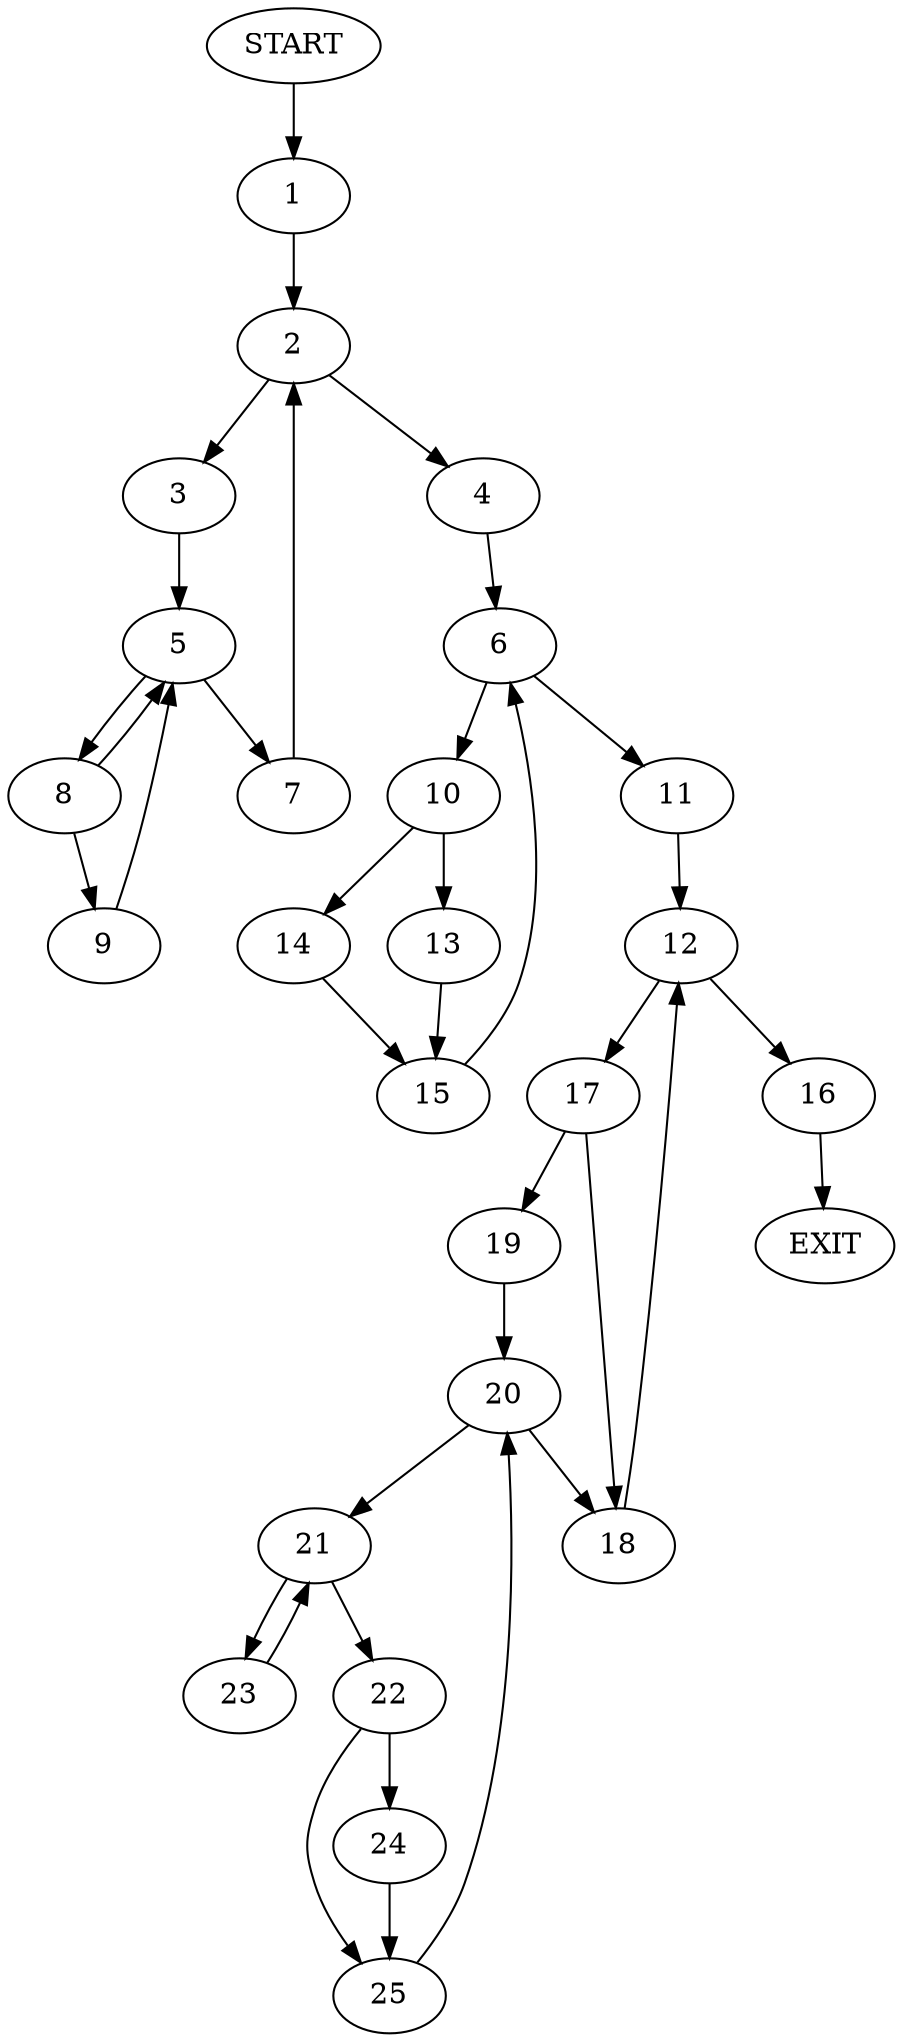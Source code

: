 digraph {
0 [label="START"]
26 [label="EXIT"]
0 -> 1
1 -> 2
2 -> 3
2 -> 4
3 -> 5
4 -> 6
5 -> 7
5 -> 8
8 -> 5
8 -> 9
7 -> 2
9 -> 5
6 -> 10
6 -> 11
11 -> 12
10 -> 13
10 -> 14
13 -> 15
14 -> 15
15 -> 6
12 -> 16
12 -> 17
16 -> 26
17 -> 18
17 -> 19
18 -> 12
19 -> 20
20 -> 18
20 -> 21
21 -> 22
21 -> 23
23 -> 21
22 -> 24
22 -> 25
24 -> 25
25 -> 20
}
